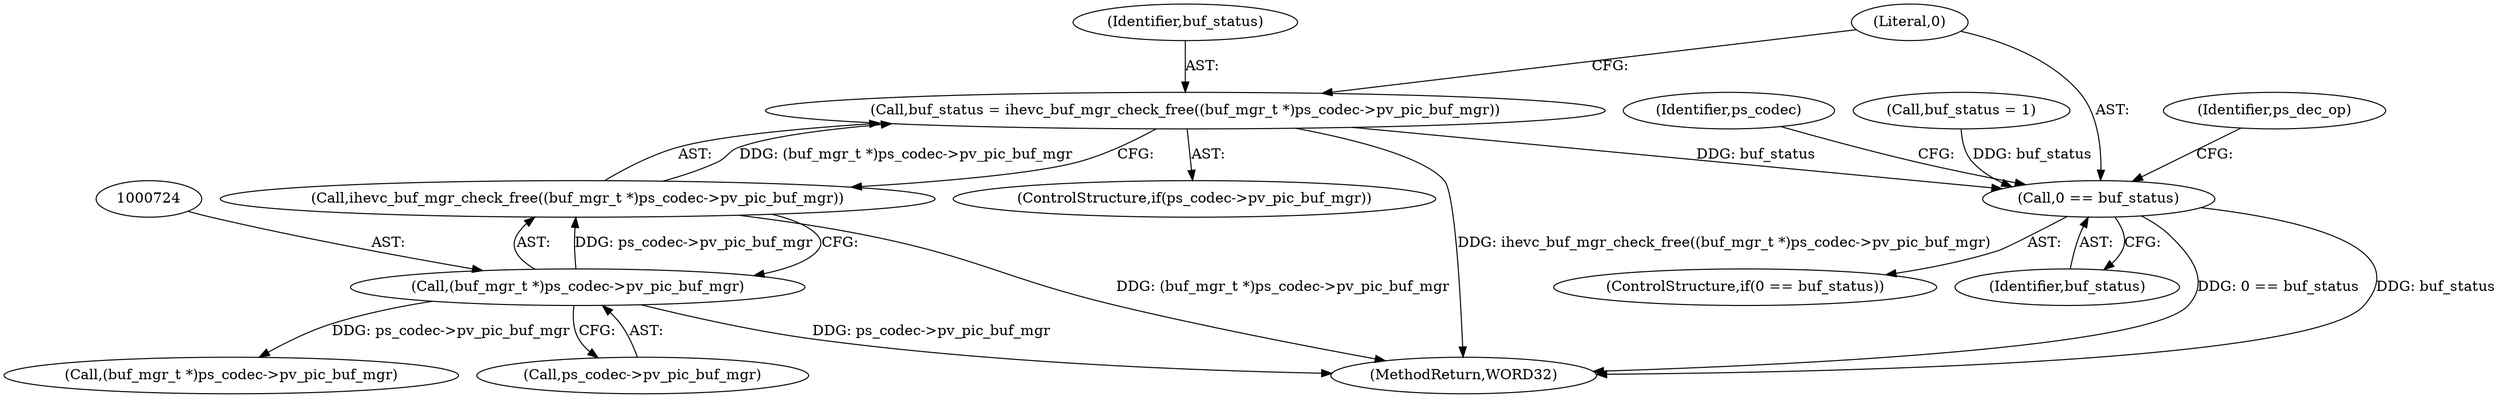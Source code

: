 digraph "0_Android_87fb7909c49e6a4510ba86ace1ffc83459c7e1b9@API" {
"1000720" [label="(Call,buf_status = ihevc_buf_mgr_check_free((buf_mgr_t *)ps_codec->pv_pic_buf_mgr))"];
"1000722" [label="(Call,ihevc_buf_mgr_check_free((buf_mgr_t *)ps_codec->pv_pic_buf_mgr))"];
"1000723" [label="(Call,(buf_mgr_t *)ps_codec->pv_pic_buf_mgr)"];
"1000729" [label="(Call,0 == buf_status)"];
"1001711" [label="(Call,(buf_mgr_t *)ps_codec->pv_pic_buf_mgr)"];
"1000728" [label="(ControlStructure,if(0 == buf_status))"];
"1000735" [label="(Identifier,ps_dec_op)"];
"1000725" [label="(Call,ps_codec->pv_pic_buf_mgr)"];
"1000730" [label="(Literal,0)"];
"1000729" [label="(Call,0 == buf_status)"];
"1000749" [label="(Identifier,ps_codec)"];
"1000713" [label="(Call,buf_status = 1)"];
"1000722" [label="(Call,ihevc_buf_mgr_check_free((buf_mgr_t *)ps_codec->pv_pic_buf_mgr))"];
"1000731" [label="(Identifier,buf_status)"];
"1000721" [label="(Identifier,buf_status)"];
"1000716" [label="(ControlStructure,if(ps_codec->pv_pic_buf_mgr))"];
"1000720" [label="(Call,buf_status = ihevc_buf_mgr_check_free((buf_mgr_t *)ps_codec->pv_pic_buf_mgr))"];
"1000723" [label="(Call,(buf_mgr_t *)ps_codec->pv_pic_buf_mgr)"];
"1001918" [label="(MethodReturn,WORD32)"];
"1000720" -> "1000716"  [label="AST: "];
"1000720" -> "1000722"  [label="CFG: "];
"1000721" -> "1000720"  [label="AST: "];
"1000722" -> "1000720"  [label="AST: "];
"1000730" -> "1000720"  [label="CFG: "];
"1000720" -> "1001918"  [label="DDG: ihevc_buf_mgr_check_free((buf_mgr_t *)ps_codec->pv_pic_buf_mgr)"];
"1000722" -> "1000720"  [label="DDG: (buf_mgr_t *)ps_codec->pv_pic_buf_mgr"];
"1000720" -> "1000729"  [label="DDG: buf_status"];
"1000722" -> "1000723"  [label="CFG: "];
"1000723" -> "1000722"  [label="AST: "];
"1000722" -> "1001918"  [label="DDG: (buf_mgr_t *)ps_codec->pv_pic_buf_mgr"];
"1000723" -> "1000722"  [label="DDG: ps_codec->pv_pic_buf_mgr"];
"1000723" -> "1000725"  [label="CFG: "];
"1000724" -> "1000723"  [label="AST: "];
"1000725" -> "1000723"  [label="AST: "];
"1000723" -> "1001918"  [label="DDG: ps_codec->pv_pic_buf_mgr"];
"1000723" -> "1001711"  [label="DDG: ps_codec->pv_pic_buf_mgr"];
"1000729" -> "1000728"  [label="AST: "];
"1000729" -> "1000731"  [label="CFG: "];
"1000730" -> "1000729"  [label="AST: "];
"1000731" -> "1000729"  [label="AST: "];
"1000735" -> "1000729"  [label="CFG: "];
"1000749" -> "1000729"  [label="CFG: "];
"1000729" -> "1001918"  [label="DDG: 0 == buf_status"];
"1000729" -> "1001918"  [label="DDG: buf_status"];
"1000713" -> "1000729"  [label="DDG: buf_status"];
}
